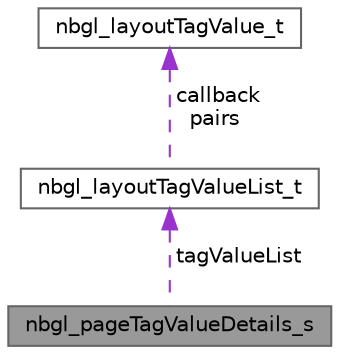 digraph "nbgl_pageTagValueDetails_s"
{
 // LATEX_PDF_SIZE
  bgcolor="transparent";
  edge [fontname=Helvetica,fontsize=10,labelfontname=Helvetica,labelfontsize=10];
  node [fontname=Helvetica,fontsize=10,shape=box,height=0.2,width=0.4];
  Node1 [label="nbgl_pageTagValueDetails_s",height=0.2,width=0.4,color="gray40", fillcolor="grey60", style="filled", fontcolor="black",tooltip="This structure contains a [item,value] pair and info about \"details\" button."];
  Node2 -> Node1 [dir="back",color="darkorchid3",style="dashed",label=" tagValueList" ];
  Node2 [label="nbgl_layoutTagValueList_t",height=0.2,width=0.4,color="gray40", fillcolor="white", style="filled",URL="$structnbgl__layoutTagValueList__t.html",tooltip="This structure contains a list of [tag,value] pairs."];
  Node3 -> Node2 [dir="back",color="darkorchid3",style="dashed",label=" callback\npairs" ];
  Node3 [label="nbgl_layoutTagValue_t",height=0.2,width=0.4,color="gray40", fillcolor="white", style="filled",URL="$structnbgl__layoutTagValue__t.html",tooltip="This structure contains a [tag,value] pair."];
}
